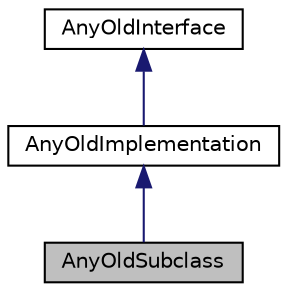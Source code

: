 digraph "AnyOldSubclass"
{
  edge [fontname="Helvetica",fontsize="10",labelfontname="Helvetica",labelfontsize="10"];
  node [fontname="Helvetica",fontsize="10",shape=record];
  Node1 [label="AnyOldSubclass",height=0.2,width=0.4,color="black", fillcolor="grey75", style="filled" fontcolor="black"];
  Node2 -> Node1 [dir="back",color="midnightblue",fontsize="10",style="solid",fontname="Helvetica"];
  Node2 [label="AnyOldImplementation",height=0.2,width=0.4,color="black", fillcolor="white", style="filled",URL="$class_any_old_implementation.html"];
  Node3 -> Node2 [dir="back",color="midnightblue",fontsize="10",style="solid",fontname="Helvetica"];
  Node3 [label="AnyOldInterface",height=0.2,width=0.4,color="black", fillcolor="white", style="filled",URL="$interface_any_old_interface.html"];
}

